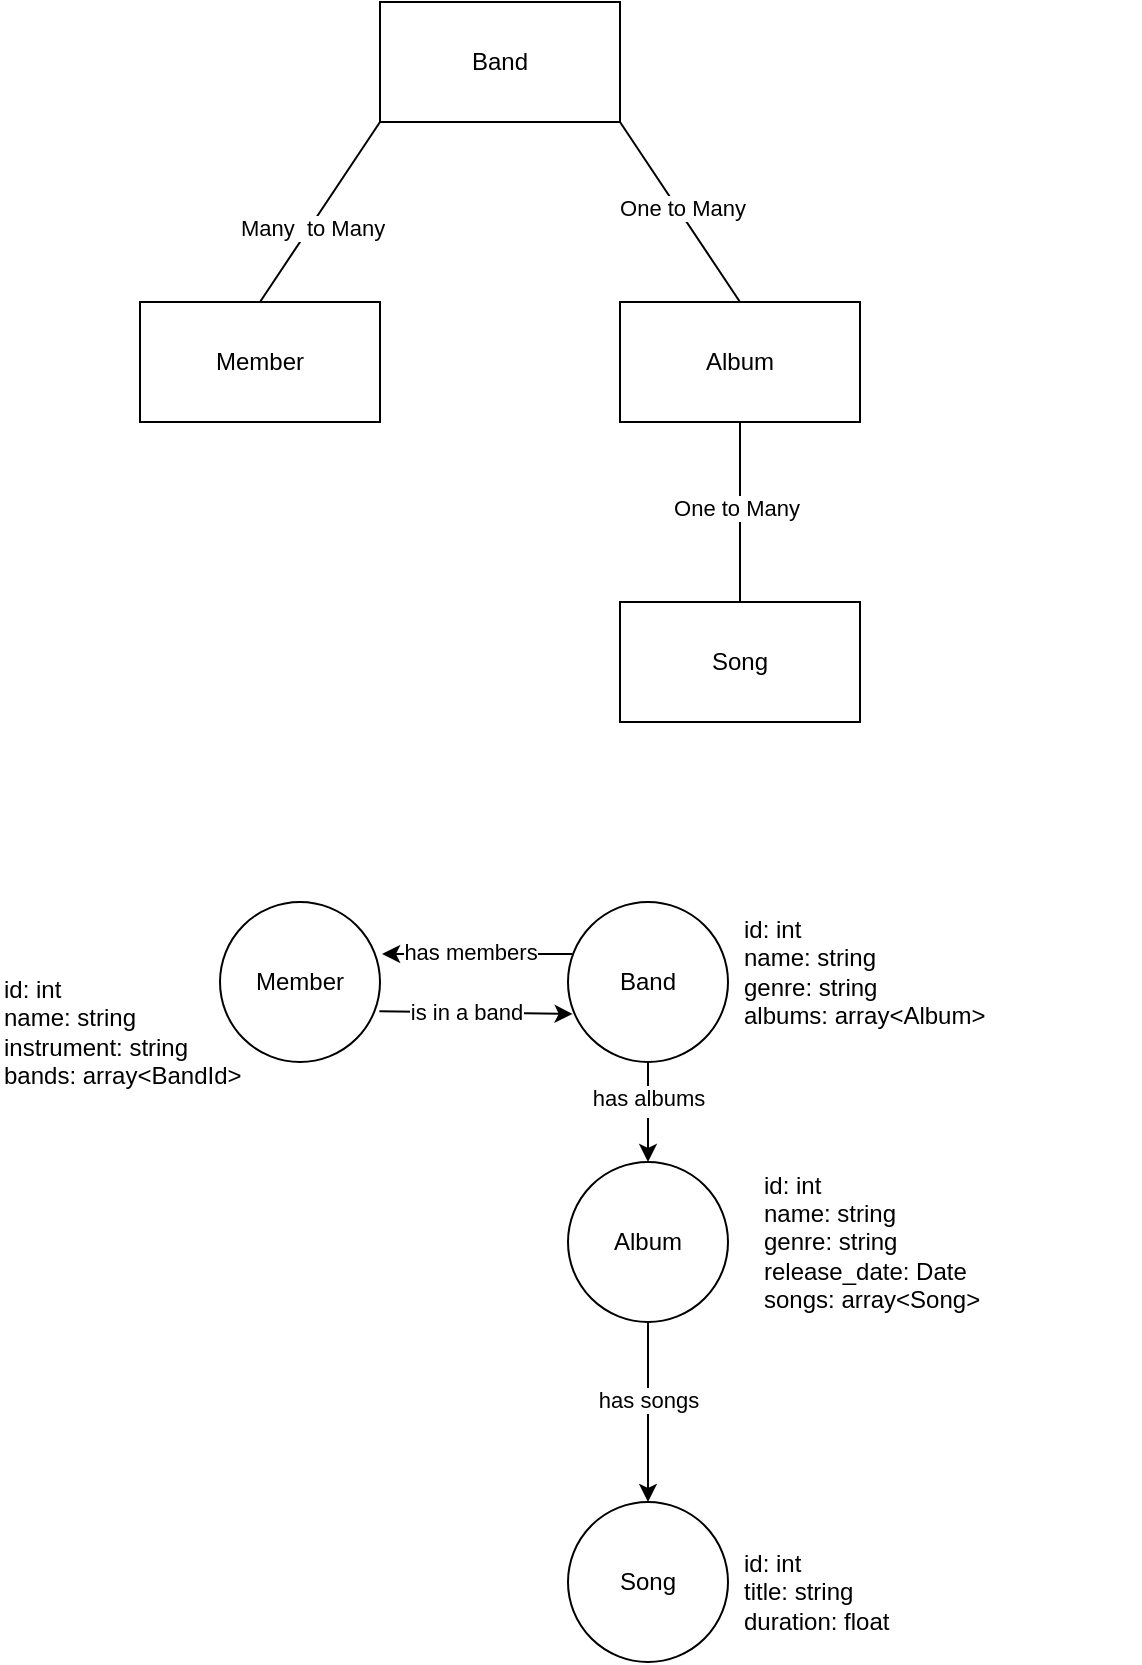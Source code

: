 <mxfile version="24.6.2" type="device">
  <diagram name="Page-1" id="_a7QMOh3000f-OXLfL__">
    <mxGraphModel dx="803" dy="882" grid="1" gridSize="10" guides="1" tooltips="1" connect="1" arrows="1" fold="1" page="1" pageScale="1" pageWidth="827" pageHeight="1169" math="0" shadow="0">
      <root>
        <mxCell id="0" />
        <mxCell id="1" parent="0" />
        <mxCell id="NvZmcdHN2SkT0bai0p8w-1" value="Band" style="rounded=0;whiteSpace=wrap;html=1;" parent="1" vertex="1">
          <mxGeometry x="250" y="80" width="120" height="60" as="geometry" />
        </mxCell>
        <mxCell id="NvZmcdHN2SkT0bai0p8w-2" value="Album" style="rounded=0;whiteSpace=wrap;html=1;" parent="1" vertex="1">
          <mxGeometry x="370" y="230" width="120" height="60" as="geometry" />
        </mxCell>
        <mxCell id="NvZmcdHN2SkT0bai0p8w-3" value="Member" style="rounded=0;whiteSpace=wrap;html=1;" parent="1" vertex="1">
          <mxGeometry x="130" y="230" width="120" height="60" as="geometry" />
        </mxCell>
        <mxCell id="NvZmcdHN2SkT0bai0p8w-4" value="Song" style="rounded=0;whiteSpace=wrap;html=1;" parent="1" vertex="1">
          <mxGeometry x="370" y="380" width="120" height="60" as="geometry" />
        </mxCell>
        <mxCell id="NvZmcdHN2SkT0bai0p8w-5" value="" style="endArrow=none;html=1;rounded=0;entryX=1;entryY=1;entryDx=0;entryDy=0;exitX=0.5;exitY=0;exitDx=0;exitDy=0;" parent="1" source="NvZmcdHN2SkT0bai0p8w-2" target="NvZmcdHN2SkT0bai0p8w-1" edge="1">
          <mxGeometry width="50" height="50" relative="1" as="geometry">
            <mxPoint x="390" y="320" as="sourcePoint" />
            <mxPoint x="440" y="270" as="targetPoint" />
          </mxGeometry>
        </mxCell>
        <mxCell id="NvZmcdHN2SkT0bai0p8w-10" value="One to Many" style="edgeLabel;html=1;align=center;verticalAlign=middle;resizable=0;points=[];" parent="NvZmcdHN2SkT0bai0p8w-5" vertex="1" connectable="0">
          <mxGeometry x="0.007" y="-1" relative="1" as="geometry">
            <mxPoint y="-1" as="offset" />
          </mxGeometry>
        </mxCell>
        <mxCell id="NvZmcdHN2SkT0bai0p8w-7" value="" style="endArrow=none;html=1;rounded=0;entryX=0.5;entryY=1;entryDx=0;entryDy=0;exitX=0.5;exitY=0;exitDx=0;exitDy=0;" parent="1" source="NvZmcdHN2SkT0bai0p8w-4" target="NvZmcdHN2SkT0bai0p8w-2" edge="1">
          <mxGeometry width="50" height="50" relative="1" as="geometry">
            <mxPoint x="390" y="320" as="sourcePoint" />
            <mxPoint x="440" y="270" as="targetPoint" />
          </mxGeometry>
        </mxCell>
        <mxCell id="NvZmcdHN2SkT0bai0p8w-11" value="One to Many" style="edgeLabel;html=1;align=center;verticalAlign=middle;resizable=0;points=[];" parent="NvZmcdHN2SkT0bai0p8w-7" vertex="1" connectable="0">
          <mxGeometry x="0.044" y="2" relative="1" as="geometry">
            <mxPoint as="offset" />
          </mxGeometry>
        </mxCell>
        <mxCell id="NvZmcdHN2SkT0bai0p8w-8" value="" style="endArrow=none;html=1;rounded=0;entryX=0;entryY=1;entryDx=0;entryDy=0;exitX=0.5;exitY=0;exitDx=0;exitDy=0;" parent="1" source="NvZmcdHN2SkT0bai0p8w-3" target="NvZmcdHN2SkT0bai0p8w-1" edge="1">
          <mxGeometry width="50" height="50" relative="1" as="geometry">
            <mxPoint x="390" y="320" as="sourcePoint" />
            <mxPoint x="440" y="270" as="targetPoint" />
          </mxGeometry>
        </mxCell>
        <mxCell id="NvZmcdHN2SkT0bai0p8w-9" value="Many&amp;nbsp; to Many" style="edgeLabel;html=1;align=center;verticalAlign=middle;resizable=0;points=[];" parent="NvZmcdHN2SkT0bai0p8w-8" vertex="1" connectable="0">
          <mxGeometry x="-0.166" y="-1" relative="1" as="geometry">
            <mxPoint as="offset" />
          </mxGeometry>
        </mxCell>
        <mxCell id="CbgVENIOFoylxk4f4LM4-1" value="Member" style="ellipse;whiteSpace=wrap;html=1;aspect=fixed;" vertex="1" parent="1">
          <mxGeometry x="170" y="530" width="80" height="80" as="geometry" />
        </mxCell>
        <mxCell id="CbgVENIOFoylxk4f4LM4-2" value="Band" style="ellipse;whiteSpace=wrap;html=1;aspect=fixed;" vertex="1" parent="1">
          <mxGeometry x="344" y="530" width="80" height="80" as="geometry" />
        </mxCell>
        <mxCell id="CbgVENIOFoylxk4f4LM4-3" value="Album" style="ellipse;whiteSpace=wrap;html=1;aspect=fixed;" vertex="1" parent="1">
          <mxGeometry x="344" y="660" width="80" height="80" as="geometry" />
        </mxCell>
        <mxCell id="CbgVENIOFoylxk4f4LM4-4" value="Song" style="ellipse;whiteSpace=wrap;html=1;aspect=fixed;" vertex="1" parent="1">
          <mxGeometry x="344" y="830" width="80" height="80" as="geometry" />
        </mxCell>
        <mxCell id="CbgVENIOFoylxk4f4LM4-5" value="" style="endArrow=classic;html=1;rounded=0;exitX=0.5;exitY=1;exitDx=0;exitDy=0;entryX=0.5;entryY=0;entryDx=0;entryDy=0;" edge="1" parent="1" source="CbgVENIOFoylxk4f4LM4-2" target="CbgVENIOFoylxk4f4LM4-3">
          <mxGeometry width="50" height="50" relative="1" as="geometry">
            <mxPoint x="290" y="670" as="sourcePoint" />
            <mxPoint x="420" y="620" as="targetPoint" />
          </mxGeometry>
        </mxCell>
        <mxCell id="CbgVENIOFoylxk4f4LM4-6" value="Text" style="edgeLabel;html=1;align=center;verticalAlign=middle;resizable=0;points=[];" vertex="1" connectable="0" parent="CbgVENIOFoylxk4f4LM4-5">
          <mxGeometry x="-0.167" y="1" relative="1" as="geometry">
            <mxPoint as="offset" />
          </mxGeometry>
        </mxCell>
        <mxCell id="CbgVENIOFoylxk4f4LM4-7" value="Text" style="edgeLabel;html=1;align=center;verticalAlign=middle;resizable=0;points=[];" vertex="1" connectable="0" parent="CbgVENIOFoylxk4f4LM4-5">
          <mxGeometry x="-0.167" y="2" relative="1" as="geometry">
            <mxPoint as="offset" />
          </mxGeometry>
        </mxCell>
        <mxCell id="CbgVENIOFoylxk4f4LM4-9" value="has albums" style="edgeLabel;html=1;align=center;verticalAlign=middle;resizable=0;points=[];" vertex="1" connectable="0" parent="CbgVENIOFoylxk4f4LM4-5">
          <mxGeometry x="-0.3" relative="1" as="geometry">
            <mxPoint as="offset" />
          </mxGeometry>
        </mxCell>
        <mxCell id="CbgVENIOFoylxk4f4LM4-10" value="" style="endArrow=classic;html=1;rounded=0;exitX=0.5;exitY=1;exitDx=0;exitDy=0;" edge="1" parent="1" source="CbgVENIOFoylxk4f4LM4-3" target="CbgVENIOFoylxk4f4LM4-4">
          <mxGeometry width="50" height="50" relative="1" as="geometry">
            <mxPoint x="350" y="700" as="sourcePoint" />
            <mxPoint x="400" y="650" as="targetPoint" />
          </mxGeometry>
        </mxCell>
        <mxCell id="CbgVENIOFoylxk4f4LM4-11" value="Text" style="edgeLabel;html=1;align=center;verticalAlign=middle;resizable=0;points=[];" vertex="1" connectable="0" parent="CbgVENIOFoylxk4f4LM4-10">
          <mxGeometry x="-0.148" relative="1" as="geometry">
            <mxPoint as="offset" />
          </mxGeometry>
        </mxCell>
        <mxCell id="CbgVENIOFoylxk4f4LM4-12" value="has songs" style="edgeLabel;html=1;align=center;verticalAlign=middle;resizable=0;points=[];" vertex="1" connectable="0" parent="CbgVENIOFoylxk4f4LM4-10">
          <mxGeometry x="-0.148" relative="1" as="geometry">
            <mxPoint as="offset" />
          </mxGeometry>
        </mxCell>
        <mxCell id="CbgVENIOFoylxk4f4LM4-13" value="" style="endArrow=classic;html=1;rounded=0;exitX=0.996;exitY=0.683;exitDx=0;exitDy=0;exitPerimeter=0;entryX=0.029;entryY=0.7;entryDx=0;entryDy=0;entryPerimeter=0;" edge="1" parent="1" source="CbgVENIOFoylxk4f4LM4-1" target="CbgVENIOFoylxk4f4LM4-2">
          <mxGeometry width="50" height="50" relative="1" as="geometry">
            <mxPoint x="350" y="720" as="sourcePoint" />
            <mxPoint x="400" y="670" as="targetPoint" />
          </mxGeometry>
        </mxCell>
        <mxCell id="CbgVENIOFoylxk4f4LM4-14" value="Text" style="edgeLabel;html=1;align=center;verticalAlign=middle;resizable=0;points=[];" vertex="1" connectable="0" parent="CbgVENIOFoylxk4f4LM4-13">
          <mxGeometry x="-0.08" y="2" relative="1" as="geometry">
            <mxPoint as="offset" />
          </mxGeometry>
        </mxCell>
        <mxCell id="CbgVENIOFoylxk4f4LM4-15" value="is in a band" style="edgeLabel;html=1;align=center;verticalAlign=middle;resizable=0;points=[];" vertex="1" connectable="0" parent="CbgVENIOFoylxk4f4LM4-13">
          <mxGeometry x="-0.097" y="1" relative="1" as="geometry">
            <mxPoint as="offset" />
          </mxGeometry>
        </mxCell>
        <mxCell id="CbgVENIOFoylxk4f4LM4-16" value="" style="endArrow=classic;html=1;rounded=0;entryX=1.013;entryY=0.325;entryDx=0;entryDy=0;entryPerimeter=0;exitX=0.029;exitY=0.325;exitDx=0;exitDy=0;exitPerimeter=0;" edge="1" parent="1" source="CbgVENIOFoylxk4f4LM4-2" target="CbgVENIOFoylxk4f4LM4-1">
          <mxGeometry width="50" height="50" relative="1" as="geometry">
            <mxPoint x="350" y="720" as="sourcePoint" />
            <mxPoint x="400" y="670" as="targetPoint" />
          </mxGeometry>
        </mxCell>
        <mxCell id="CbgVENIOFoylxk4f4LM4-17" value="has members" style="edgeLabel;html=1;align=center;verticalAlign=middle;resizable=0;points=[];" vertex="1" connectable="0" parent="CbgVENIOFoylxk4f4LM4-16">
          <mxGeometry x="0.077" y="-1" relative="1" as="geometry">
            <mxPoint as="offset" />
          </mxGeometry>
        </mxCell>
        <mxCell id="CbgVENIOFoylxk4f4LM4-18" value="id: int&lt;div&gt;name: string&lt;/div&gt;&lt;div&gt;genre: string&lt;/div&gt;&lt;div&gt;albums: array&amp;lt;Album&amp;gt;&lt;/div&gt;" style="text;html=1;align=left;verticalAlign=middle;whiteSpace=wrap;rounded=0;" vertex="1" parent="1">
          <mxGeometry x="430" y="550" width="190" height="30" as="geometry" />
        </mxCell>
        <mxCell id="CbgVENIOFoylxk4f4LM4-19" value="id: int&lt;div&gt;name: string&lt;/div&gt;&lt;div&gt;instrument: string&lt;/div&gt;&lt;div&gt;bands: array&amp;lt;BandId&amp;gt;&lt;/div&gt;" style="text;html=1;align=left;verticalAlign=middle;whiteSpace=wrap;rounded=0;" vertex="1" parent="1">
          <mxGeometry x="60" y="580" width="190" height="30" as="geometry" />
        </mxCell>
        <mxCell id="CbgVENIOFoylxk4f4LM4-20" value="id: int&lt;div&gt;name: string&lt;/div&gt;&lt;div&gt;genre: string&lt;/div&gt;&lt;div&gt;release_date: Date&lt;/div&gt;&lt;div&gt;songs: array&amp;lt;Song&amp;gt;&lt;/div&gt;" style="text;html=1;align=left;verticalAlign=middle;whiteSpace=wrap;rounded=0;" vertex="1" parent="1">
          <mxGeometry x="440" y="685" width="190" height="30" as="geometry" />
        </mxCell>
        <mxCell id="CbgVENIOFoylxk4f4LM4-22" value="id: int&lt;div&gt;title: string&lt;/div&gt;&lt;div&gt;duration: float&lt;br&gt;&lt;/div&gt;" style="text;html=1;align=left;verticalAlign=middle;whiteSpace=wrap;rounded=0;" vertex="1" parent="1">
          <mxGeometry x="430" y="860" width="190" height="30" as="geometry" />
        </mxCell>
      </root>
    </mxGraphModel>
  </diagram>
</mxfile>
